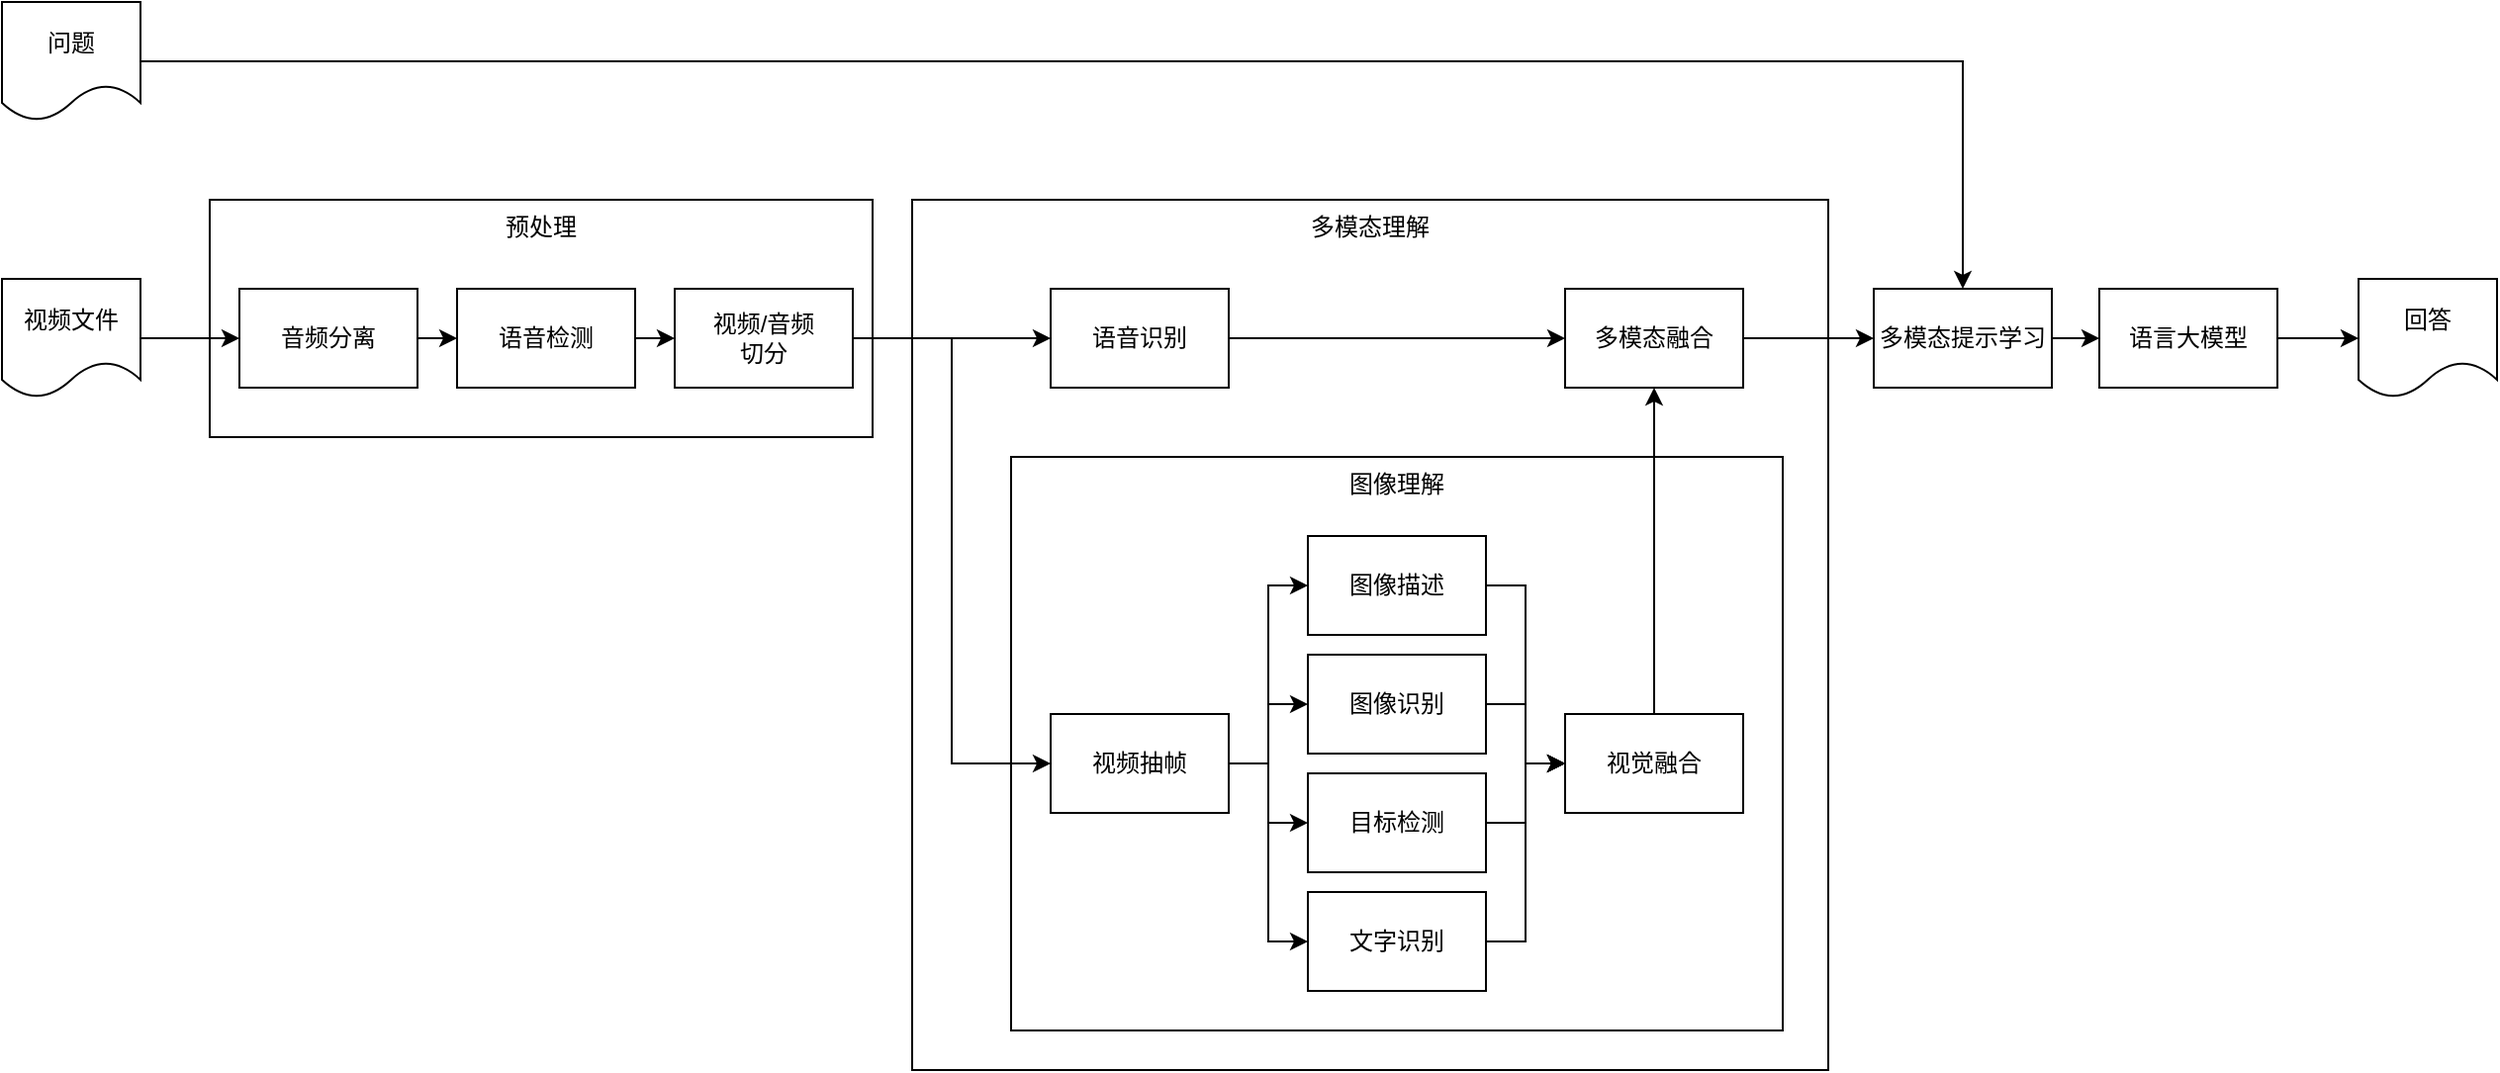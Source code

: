 <mxfile version="22.0.8" type="github">
  <diagram name="第 1 页" id="kW7qABlg0tI8KdYtYpSQ">
    <mxGraphModel dx="1434" dy="680" grid="1" gridSize="10" guides="1" tooltips="1" connect="1" arrows="1" fold="1" page="1" pageScale="1" pageWidth="827" pageHeight="1169" math="0" shadow="0">
      <root>
        <mxCell id="0" />
        <mxCell id="1" parent="0" />
        <mxCell id="k1INja0ceb9EPVmnHfcs-43" value="多模态理解" style="rounded=0;whiteSpace=wrap;html=1;verticalAlign=top;" vertex="1" parent="1">
          <mxGeometry x="510" y="600" width="463" height="440" as="geometry" />
        </mxCell>
        <mxCell id="k1INja0ceb9EPVmnHfcs-13" value="图像理解" style="rounded=0;whiteSpace=wrap;html=1;verticalAlign=top;" vertex="1" parent="1">
          <mxGeometry x="560" y="730" width="390" height="290" as="geometry" />
        </mxCell>
        <mxCell id="k1INja0ceb9EPVmnHfcs-11" value="预处理" style="rounded=0;whiteSpace=wrap;html=1;verticalAlign=top;" vertex="1" parent="1">
          <mxGeometry x="155" y="600" width="335" height="120" as="geometry" />
        </mxCell>
        <mxCell id="k1INja0ceb9EPVmnHfcs-7" style="edgeStyle=orthogonalEdgeStyle;rounded=0;orthogonalLoop=1;jettySize=auto;html=1;exitX=1;exitY=0.5;exitDx=0;exitDy=0;entryX=0;entryY=0.5;entryDx=0;entryDy=0;" edge="1" parent="1" source="k1INja0ceb9EPVmnHfcs-1" target="k1INja0ceb9EPVmnHfcs-3">
          <mxGeometry relative="1" as="geometry" />
        </mxCell>
        <mxCell id="k1INja0ceb9EPVmnHfcs-1" value="音频分离" style="rounded=0;whiteSpace=wrap;html=1;" vertex="1" parent="1">
          <mxGeometry x="170" y="645" width="90" height="50" as="geometry" />
        </mxCell>
        <mxCell id="k1INja0ceb9EPVmnHfcs-4" style="edgeStyle=orthogonalEdgeStyle;rounded=0;orthogonalLoop=1;jettySize=auto;html=1;exitX=1;exitY=0.5;exitDx=0;exitDy=0;" edge="1" parent="1" source="k1INja0ceb9EPVmnHfcs-2" target="k1INja0ceb9EPVmnHfcs-1">
          <mxGeometry relative="1" as="geometry" />
        </mxCell>
        <mxCell id="k1INja0ceb9EPVmnHfcs-2" value="视频文件" style="shape=document;whiteSpace=wrap;html=1;boundedLbl=1;" vertex="1" parent="1">
          <mxGeometry x="50" y="640" width="70" height="60" as="geometry" />
        </mxCell>
        <mxCell id="k1INja0ceb9EPVmnHfcs-6" style="edgeStyle=orthogonalEdgeStyle;rounded=0;orthogonalLoop=1;jettySize=auto;html=1;exitX=1;exitY=0.5;exitDx=0;exitDy=0;entryX=0;entryY=0.5;entryDx=0;entryDy=0;" edge="1" parent="1" source="k1INja0ceb9EPVmnHfcs-3" target="k1INja0ceb9EPVmnHfcs-5">
          <mxGeometry relative="1" as="geometry" />
        </mxCell>
        <mxCell id="k1INja0ceb9EPVmnHfcs-3" value="语音检测" style="rounded=0;whiteSpace=wrap;html=1;" vertex="1" parent="1">
          <mxGeometry x="280" y="645" width="90" height="50" as="geometry" />
        </mxCell>
        <mxCell id="k1INja0ceb9EPVmnHfcs-22" style="edgeStyle=orthogonalEdgeStyle;rounded=0;orthogonalLoop=1;jettySize=auto;html=1;exitX=1;exitY=0.5;exitDx=0;exitDy=0;entryX=0;entryY=0.5;entryDx=0;entryDy=0;" edge="1" parent="1" source="k1INja0ceb9EPVmnHfcs-5" target="k1INja0ceb9EPVmnHfcs-10">
          <mxGeometry relative="1" as="geometry">
            <mxPoint x="503" y="670" as="sourcePoint" />
          </mxGeometry>
        </mxCell>
        <mxCell id="k1INja0ceb9EPVmnHfcs-23" style="edgeStyle=orthogonalEdgeStyle;rounded=0;orthogonalLoop=1;jettySize=auto;html=1;entryX=0;entryY=0.5;entryDx=0;entryDy=0;" edge="1" parent="1" source="k1INja0ceb9EPVmnHfcs-5" target="k1INja0ceb9EPVmnHfcs-12">
          <mxGeometry relative="1" as="geometry">
            <mxPoint x="503" y="670" as="sourcePoint" />
          </mxGeometry>
        </mxCell>
        <mxCell id="k1INja0ceb9EPVmnHfcs-5" value="视频/音频&lt;br&gt;切分" style="rounded=0;whiteSpace=wrap;html=1;" vertex="1" parent="1">
          <mxGeometry x="390" y="645" width="90" height="50" as="geometry" />
        </mxCell>
        <mxCell id="k1INja0ceb9EPVmnHfcs-31" style="edgeStyle=orthogonalEdgeStyle;rounded=0;orthogonalLoop=1;jettySize=auto;html=1;" edge="1" parent="1" source="k1INja0ceb9EPVmnHfcs-10" target="k1INja0ceb9EPVmnHfcs-30">
          <mxGeometry relative="1" as="geometry" />
        </mxCell>
        <mxCell id="k1INja0ceb9EPVmnHfcs-10" value="语音识别" style="rounded=0;whiteSpace=wrap;html=1;" vertex="1" parent="1">
          <mxGeometry x="580" y="645" width="90" height="50" as="geometry" />
        </mxCell>
        <mxCell id="k1INja0ceb9EPVmnHfcs-18" style="edgeStyle=orthogonalEdgeStyle;rounded=0;orthogonalLoop=1;jettySize=auto;html=1;entryX=0;entryY=0.5;entryDx=0;entryDy=0;" edge="1" parent="1" source="k1INja0ceb9EPVmnHfcs-12" target="k1INja0ceb9EPVmnHfcs-14">
          <mxGeometry relative="1" as="geometry" />
        </mxCell>
        <mxCell id="k1INja0ceb9EPVmnHfcs-19" style="edgeStyle=orthogonalEdgeStyle;rounded=0;orthogonalLoop=1;jettySize=auto;html=1;entryX=0;entryY=0.5;entryDx=0;entryDy=0;" edge="1" parent="1" source="k1INja0ceb9EPVmnHfcs-12" target="k1INja0ceb9EPVmnHfcs-15">
          <mxGeometry relative="1" as="geometry" />
        </mxCell>
        <mxCell id="k1INja0ceb9EPVmnHfcs-20" style="edgeStyle=orthogonalEdgeStyle;rounded=0;orthogonalLoop=1;jettySize=auto;html=1;entryX=0;entryY=0.5;entryDx=0;entryDy=0;" edge="1" parent="1" source="k1INja0ceb9EPVmnHfcs-12" target="k1INja0ceb9EPVmnHfcs-16">
          <mxGeometry relative="1" as="geometry" />
        </mxCell>
        <mxCell id="k1INja0ceb9EPVmnHfcs-21" style="edgeStyle=orthogonalEdgeStyle;rounded=0;orthogonalLoop=1;jettySize=auto;html=1;entryX=0;entryY=0.5;entryDx=0;entryDy=0;" edge="1" parent="1" source="k1INja0ceb9EPVmnHfcs-12" target="k1INja0ceb9EPVmnHfcs-17">
          <mxGeometry relative="1" as="geometry" />
        </mxCell>
        <mxCell id="k1INja0ceb9EPVmnHfcs-12" value="视频抽帧" style="rounded=0;whiteSpace=wrap;html=1;" vertex="1" parent="1">
          <mxGeometry x="580" y="860" width="90" height="50" as="geometry" />
        </mxCell>
        <mxCell id="k1INja0ceb9EPVmnHfcs-25" style="edgeStyle=orthogonalEdgeStyle;rounded=0;orthogonalLoop=1;jettySize=auto;html=1;exitX=1;exitY=0.5;exitDx=0;exitDy=0;entryX=0;entryY=0.5;entryDx=0;entryDy=0;" edge="1" parent="1" source="k1INja0ceb9EPVmnHfcs-14" target="k1INja0ceb9EPVmnHfcs-24">
          <mxGeometry relative="1" as="geometry" />
        </mxCell>
        <mxCell id="k1INja0ceb9EPVmnHfcs-14" value="图像描述" style="rounded=0;whiteSpace=wrap;html=1;" vertex="1" parent="1">
          <mxGeometry x="710" y="770" width="90" height="50" as="geometry" />
        </mxCell>
        <mxCell id="k1INja0ceb9EPVmnHfcs-26" style="edgeStyle=orthogonalEdgeStyle;rounded=0;orthogonalLoop=1;jettySize=auto;html=1;entryX=0;entryY=0.5;entryDx=0;entryDy=0;" edge="1" parent="1" source="k1INja0ceb9EPVmnHfcs-15" target="k1INja0ceb9EPVmnHfcs-24">
          <mxGeometry relative="1" as="geometry" />
        </mxCell>
        <mxCell id="k1INja0ceb9EPVmnHfcs-15" value="图像识别" style="rounded=0;whiteSpace=wrap;html=1;" vertex="1" parent="1">
          <mxGeometry x="710" y="830" width="90" height="50" as="geometry" />
        </mxCell>
        <mxCell id="k1INja0ceb9EPVmnHfcs-28" style="edgeStyle=orthogonalEdgeStyle;rounded=0;orthogonalLoop=1;jettySize=auto;html=1;entryX=0;entryY=0.5;entryDx=0;entryDy=0;" edge="1" parent="1" source="k1INja0ceb9EPVmnHfcs-16" target="k1INja0ceb9EPVmnHfcs-24">
          <mxGeometry relative="1" as="geometry" />
        </mxCell>
        <mxCell id="k1INja0ceb9EPVmnHfcs-16" value="目标检测" style="rounded=0;whiteSpace=wrap;html=1;" vertex="1" parent="1">
          <mxGeometry x="710" y="890" width="90" height="50" as="geometry" />
        </mxCell>
        <mxCell id="k1INja0ceb9EPVmnHfcs-29" style="edgeStyle=orthogonalEdgeStyle;rounded=0;orthogonalLoop=1;jettySize=auto;html=1;entryX=0;entryY=0.5;entryDx=0;entryDy=0;" edge="1" parent="1" source="k1INja0ceb9EPVmnHfcs-17" target="k1INja0ceb9EPVmnHfcs-24">
          <mxGeometry relative="1" as="geometry">
            <mxPoint x="850" y="880" as="targetPoint" />
          </mxGeometry>
        </mxCell>
        <mxCell id="k1INja0ceb9EPVmnHfcs-17" value="文字识别" style="rounded=0;whiteSpace=wrap;html=1;" vertex="1" parent="1">
          <mxGeometry x="710" y="950" width="90" height="50" as="geometry" />
        </mxCell>
        <mxCell id="k1INja0ceb9EPVmnHfcs-32" style="edgeStyle=orthogonalEdgeStyle;rounded=0;orthogonalLoop=1;jettySize=auto;html=1;entryX=0.5;entryY=1;entryDx=0;entryDy=0;" edge="1" parent="1" source="k1INja0ceb9EPVmnHfcs-24" target="k1INja0ceb9EPVmnHfcs-30">
          <mxGeometry relative="1" as="geometry">
            <mxPoint x="980" y="620" as="targetPoint" />
          </mxGeometry>
        </mxCell>
        <mxCell id="k1INja0ceb9EPVmnHfcs-24" value="视觉融合" style="rounded=0;whiteSpace=wrap;html=1;" vertex="1" parent="1">
          <mxGeometry x="840" y="860" width="90" height="50" as="geometry" />
        </mxCell>
        <mxCell id="k1INja0ceb9EPVmnHfcs-34" style="edgeStyle=orthogonalEdgeStyle;rounded=0;orthogonalLoop=1;jettySize=auto;html=1;entryX=0;entryY=0.5;entryDx=0;entryDy=0;" edge="1" parent="1" source="k1INja0ceb9EPVmnHfcs-30" target="k1INja0ceb9EPVmnHfcs-33">
          <mxGeometry relative="1" as="geometry" />
        </mxCell>
        <mxCell id="k1INja0ceb9EPVmnHfcs-30" value="多模态融合" style="rounded=0;whiteSpace=wrap;html=1;" vertex="1" parent="1">
          <mxGeometry x="840" y="645" width="90" height="50" as="geometry" />
        </mxCell>
        <mxCell id="k1INja0ceb9EPVmnHfcs-36" style="edgeStyle=orthogonalEdgeStyle;rounded=0;orthogonalLoop=1;jettySize=auto;html=1;entryX=0;entryY=0.5;entryDx=0;entryDy=0;" edge="1" parent="1" source="k1INja0ceb9EPVmnHfcs-33" target="k1INja0ceb9EPVmnHfcs-35">
          <mxGeometry relative="1" as="geometry" />
        </mxCell>
        <mxCell id="k1INja0ceb9EPVmnHfcs-33" value="多模态提示学习" style="rounded=0;whiteSpace=wrap;html=1;" vertex="1" parent="1">
          <mxGeometry x="996" y="645" width="90" height="50" as="geometry" />
        </mxCell>
        <mxCell id="k1INja0ceb9EPVmnHfcs-42" style="edgeStyle=orthogonalEdgeStyle;rounded=0;orthogonalLoop=1;jettySize=auto;html=1;" edge="1" parent="1" source="k1INja0ceb9EPVmnHfcs-35" target="k1INja0ceb9EPVmnHfcs-41">
          <mxGeometry relative="1" as="geometry" />
        </mxCell>
        <mxCell id="k1INja0ceb9EPVmnHfcs-35" value="语言大模型" style="rounded=0;whiteSpace=wrap;html=1;" vertex="1" parent="1">
          <mxGeometry x="1110" y="645" width="90" height="50" as="geometry" />
        </mxCell>
        <mxCell id="k1INja0ceb9EPVmnHfcs-39" style="edgeStyle=orthogonalEdgeStyle;rounded=0;orthogonalLoop=1;jettySize=auto;html=1;" edge="1" parent="1" source="k1INja0ceb9EPVmnHfcs-38" target="k1INja0ceb9EPVmnHfcs-33">
          <mxGeometry relative="1" as="geometry" />
        </mxCell>
        <mxCell id="k1INja0ceb9EPVmnHfcs-38" value="问题" style="shape=document;whiteSpace=wrap;html=1;boundedLbl=1;" vertex="1" parent="1">
          <mxGeometry x="50" y="500" width="70" height="60" as="geometry" />
        </mxCell>
        <mxCell id="k1INja0ceb9EPVmnHfcs-41" value="回答" style="shape=document;whiteSpace=wrap;html=1;boundedLbl=1;" vertex="1" parent="1">
          <mxGeometry x="1241" y="640" width="70" height="60" as="geometry" />
        </mxCell>
      </root>
    </mxGraphModel>
  </diagram>
</mxfile>
